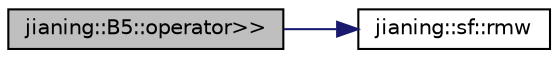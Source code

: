 digraph "jianing::B5::operator&gt;&gt;"
{
 // LATEX_PDF_SIZE
  edge [fontname="Helvetica",fontsize="10",labelfontname="Helvetica",labelfontsize="10"];
  node [fontname="Helvetica",fontsize="10",shape=record];
  rankdir="LR";
  Node1 [label="jianing::B5::operator\>\>",height=0.2,width=0.4,color="black", fillcolor="grey75", style="filled", fontcolor="black",tooltip=" "];
  Node1 -> Node2 [color="midnightblue",fontsize="10",style="solid",fontname="Helvetica"];
  Node2 [label="jianing::sf::rmw",height=0.2,width=0.4,color="black", fillcolor="white", style="filled",URL="$namespacejianing_1_1sf.html#a040549ec1e58f8dd3c76bc0543dbc994",tooltip=" "];
}
